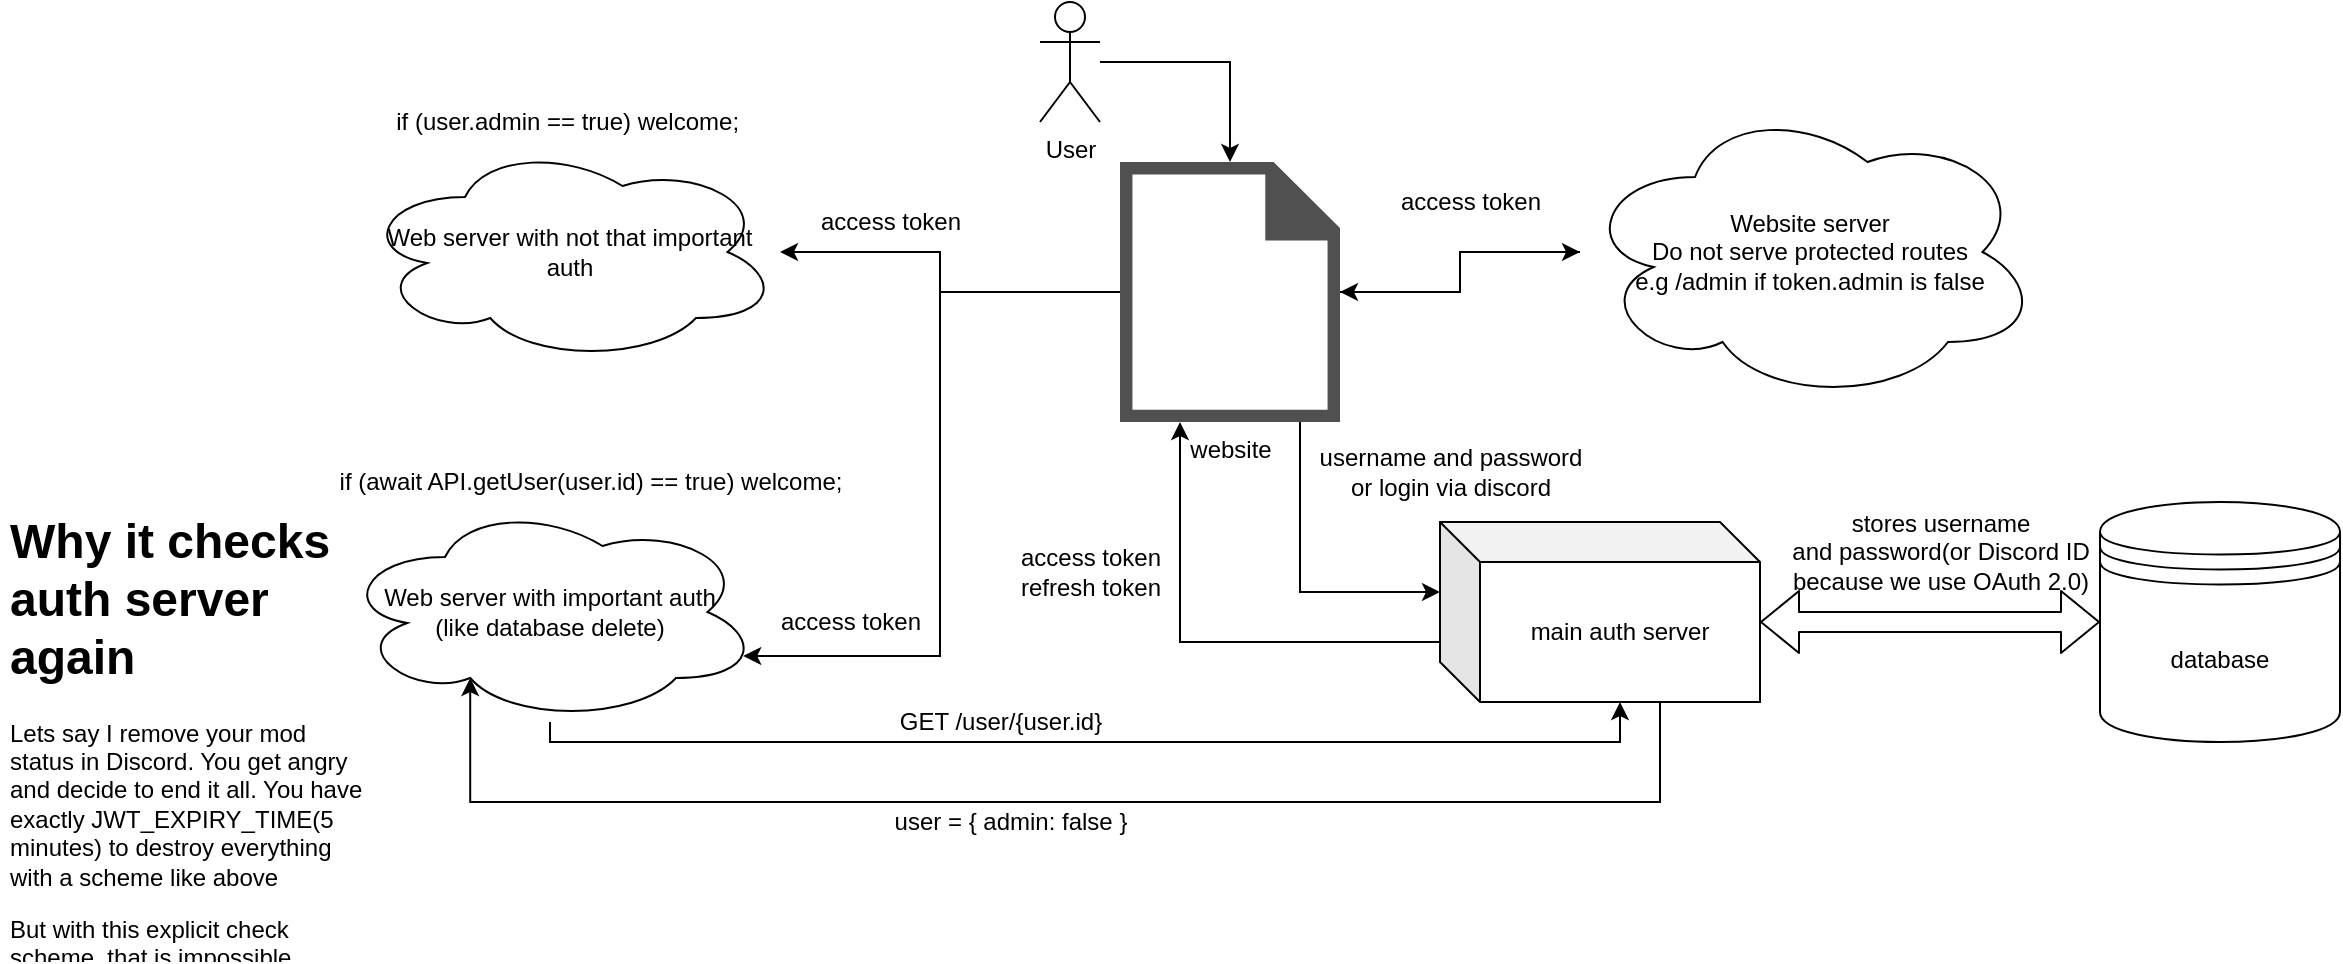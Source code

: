 <mxfile version="15.5.9" type="github">
  <diagram id="VgS3NeHeZss1k28GfrYO" name="Page-1">
    <mxGraphModel dx="1831" dy="608" grid="1" gridSize="10" guides="1" tooltips="1" connect="1" arrows="1" fold="1" page="1" pageScale="1" pageWidth="850" pageHeight="1100" math="0" shadow="0">
      <root>
        <mxCell id="0" />
        <mxCell id="1" parent="0" />
        <mxCell id="pqOWpl_3aFsIhm1obFnf-1" value="database" style="shape=datastore;whiteSpace=wrap;html=1;" parent="1" vertex="1">
          <mxGeometry x="650" y="330" width="120" height="120" as="geometry" />
        </mxCell>
        <mxCell id="pqOWpl_3aFsIhm1obFnf-14" style="edgeStyle=orthogonalEdgeStyle;rounded=0;orthogonalLoop=1;jettySize=auto;html=1;" parent="1" source="pqOWpl_3aFsIhm1obFnf-2" target="pqOWpl_3aFsIhm1obFnf-11" edge="1">
          <mxGeometry relative="1" as="geometry">
            <Array as="points">
              <mxPoint x="190" y="400" />
            </Array>
          </mxGeometry>
        </mxCell>
        <mxCell id="pqOWpl_3aFsIhm1obFnf-35" style="edgeStyle=orthogonalEdgeStyle;rounded=0;orthogonalLoop=1;jettySize=auto;html=1;entryX=0.31;entryY=0.8;entryDx=0;entryDy=0;entryPerimeter=0;" parent="1" source="pqOWpl_3aFsIhm1obFnf-2" target="pqOWpl_3aFsIhm1obFnf-25" edge="1">
          <mxGeometry relative="1" as="geometry">
            <Array as="points">
              <mxPoint x="430" y="480" />
              <mxPoint x="-165" y="480" />
            </Array>
          </mxGeometry>
        </mxCell>
        <mxCell id="pqOWpl_3aFsIhm1obFnf-2" value="main auth server" style="shape=cube;whiteSpace=wrap;html=1;boundedLbl=1;backgroundOutline=1;darkOpacity=0.05;darkOpacity2=0.1;" parent="1" vertex="1">
          <mxGeometry x="320" y="340" width="160" height="90" as="geometry" />
        </mxCell>
        <mxCell id="pqOWpl_3aFsIhm1obFnf-5" value="" style="shape=flexArrow;endArrow=classic;startArrow=classic;html=1;entryX=0;entryY=0.5;entryDx=0;entryDy=0;" parent="1" target="pqOWpl_3aFsIhm1obFnf-1" edge="1">
          <mxGeometry width="100" height="100" relative="1" as="geometry">
            <mxPoint x="480" y="390" as="sourcePoint" />
            <mxPoint x="530" y="410" as="targetPoint" />
          </mxGeometry>
        </mxCell>
        <mxCell id="pqOWpl_3aFsIhm1obFnf-13" style="edgeStyle=orthogonalEdgeStyle;rounded=0;orthogonalLoop=1;jettySize=auto;html=1;" parent="1" source="pqOWpl_3aFsIhm1obFnf-6" target="pqOWpl_3aFsIhm1obFnf-11" edge="1">
          <mxGeometry relative="1" as="geometry" />
        </mxCell>
        <mxCell id="pqOWpl_3aFsIhm1obFnf-6" value="Website server&lt;br&gt;Do not serve protected routes&lt;br&gt;e.g /admin if token.admin is false" style="ellipse;shape=cloud;whiteSpace=wrap;html=1;" parent="1" vertex="1">
          <mxGeometry x="390" y="130" width="230" height="150" as="geometry" />
        </mxCell>
        <mxCell id="pqOWpl_3aFsIhm1obFnf-12" style="edgeStyle=orthogonalEdgeStyle;rounded=0;orthogonalLoop=1;jettySize=auto;html=1;" parent="1" source="pqOWpl_3aFsIhm1obFnf-9" target="pqOWpl_3aFsIhm1obFnf-11" edge="1">
          <mxGeometry relative="1" as="geometry" />
        </mxCell>
        <mxCell id="pqOWpl_3aFsIhm1obFnf-9" value="User" style="shape=umlActor;verticalLabelPosition=bottom;verticalAlign=top;html=1;outlineConnect=0;" parent="1" vertex="1">
          <mxGeometry x="120" y="80" width="30" height="60" as="geometry" />
        </mxCell>
        <mxCell id="pqOWpl_3aFsIhm1obFnf-16" style="edgeStyle=orthogonalEdgeStyle;rounded=0;orthogonalLoop=1;jettySize=auto;html=1;" parent="1" source="pqOWpl_3aFsIhm1obFnf-11" target="pqOWpl_3aFsIhm1obFnf-6" edge="1">
          <mxGeometry relative="1" as="geometry" />
        </mxCell>
        <mxCell id="pqOWpl_3aFsIhm1obFnf-21" style="edgeStyle=orthogonalEdgeStyle;rounded=0;orthogonalLoop=1;jettySize=auto;html=1;entryX=0;entryY=0;entryDx=0;entryDy=35;entryPerimeter=0;" parent="1" source="pqOWpl_3aFsIhm1obFnf-11" target="pqOWpl_3aFsIhm1obFnf-2" edge="1">
          <mxGeometry relative="1" as="geometry">
            <Array as="points">
              <mxPoint x="250" y="375" />
            </Array>
          </mxGeometry>
        </mxCell>
        <mxCell id="pqOWpl_3aFsIhm1obFnf-26" style="edgeStyle=orthogonalEdgeStyle;rounded=0;orthogonalLoop=1;jettySize=auto;html=1;" parent="1" source="pqOWpl_3aFsIhm1obFnf-11" target="pqOWpl_3aFsIhm1obFnf-24" edge="1">
          <mxGeometry relative="1" as="geometry">
            <Array as="points">
              <mxPoint x="70" y="225" />
              <mxPoint x="70" y="205" />
            </Array>
          </mxGeometry>
        </mxCell>
        <mxCell id="pqOWpl_3aFsIhm1obFnf-28" style="edgeStyle=orthogonalEdgeStyle;rounded=0;orthogonalLoop=1;jettySize=auto;html=1;entryX=0.96;entryY=0.7;entryDx=0;entryDy=0;entryPerimeter=0;" parent="1" source="pqOWpl_3aFsIhm1obFnf-11" target="pqOWpl_3aFsIhm1obFnf-25" edge="1">
          <mxGeometry relative="1" as="geometry">
            <Array as="points">
              <mxPoint x="70" y="225" />
              <mxPoint x="70" y="407" />
            </Array>
          </mxGeometry>
        </mxCell>
        <mxCell id="pqOWpl_3aFsIhm1obFnf-11" value="website" style="pointerEvents=1;shadow=0;dashed=0;html=1;strokeColor=none;fillColor=#505050;labelPosition=center;verticalLabelPosition=bottom;verticalAlign=top;outlineConnect=0;align=center;shape=mxgraph.office.concepts.document_blank;" parent="1" vertex="1">
          <mxGeometry x="160" y="160" width="110" height="130" as="geometry" />
        </mxCell>
        <mxCell id="pqOWpl_3aFsIhm1obFnf-17" value="access token" style="text;html=1;align=center;verticalAlign=middle;resizable=0;points=[];autosize=1;strokeColor=none;" parent="1" vertex="1">
          <mxGeometry x="290" y="170" width="90" height="20" as="geometry" />
        </mxCell>
        <mxCell id="pqOWpl_3aFsIhm1obFnf-18" value="access token&lt;br&gt;refresh token" style="text;html=1;align=center;verticalAlign=middle;resizable=0;points=[];autosize=1;strokeColor=none;" parent="1" vertex="1">
          <mxGeometry x="100" y="350" width="90" height="30" as="geometry" />
        </mxCell>
        <mxCell id="pqOWpl_3aFsIhm1obFnf-19" value="stores username&lt;br&gt;and password(or Discord ID&lt;br&gt;because we use OAuth 2.0)" style="text;html=1;align=center;verticalAlign=middle;resizable=0;points=[];autosize=1;strokeColor=none;" parent="1" vertex="1">
          <mxGeometry x="490" y="330" width="160" height="50" as="geometry" />
        </mxCell>
        <mxCell id="pqOWpl_3aFsIhm1obFnf-22" value="username and password&lt;br&gt;or login via discord" style="text;html=1;align=center;verticalAlign=middle;resizable=0;points=[];autosize=1;strokeColor=none;" parent="1" vertex="1">
          <mxGeometry x="250" y="300" width="150" height="30" as="geometry" />
        </mxCell>
        <mxCell id="pqOWpl_3aFsIhm1obFnf-24" value="Web server with not that important&lt;br&gt;auth" style="ellipse;shape=cloud;whiteSpace=wrap;html=1;" parent="1" vertex="1">
          <mxGeometry x="-220" y="150" width="210" height="110" as="geometry" />
        </mxCell>
        <mxCell id="pqOWpl_3aFsIhm1obFnf-29" style="edgeStyle=orthogonalEdgeStyle;rounded=0;orthogonalLoop=1;jettySize=auto;html=1;entryX=0;entryY=0;entryDx=90;entryDy=90;entryPerimeter=0;" parent="1" source="pqOWpl_3aFsIhm1obFnf-25" target="pqOWpl_3aFsIhm1obFnf-2" edge="1">
          <mxGeometry relative="1" as="geometry">
            <Array as="points">
              <mxPoint x="-125" y="450" />
              <mxPoint x="410" y="450" />
            </Array>
          </mxGeometry>
        </mxCell>
        <mxCell id="pqOWpl_3aFsIhm1obFnf-25" value="Web server with important auth&lt;br&gt;(like database delete)" style="ellipse;shape=cloud;whiteSpace=wrap;html=1;" parent="1" vertex="1">
          <mxGeometry x="-230" y="330" width="210" height="110" as="geometry" />
        </mxCell>
        <mxCell id="pqOWpl_3aFsIhm1obFnf-27" value="access token" style="text;html=1;align=center;verticalAlign=middle;resizable=0;points=[];autosize=1;strokeColor=none;" parent="1" vertex="1">
          <mxGeometry y="180" width="90" height="20" as="geometry" />
        </mxCell>
        <mxCell id="pqOWpl_3aFsIhm1obFnf-30" value="access token" style="text;html=1;align=center;verticalAlign=middle;resizable=0;points=[];autosize=1;strokeColor=none;" parent="1" vertex="1">
          <mxGeometry x="-20" y="380" width="90" height="20" as="geometry" />
        </mxCell>
        <mxCell id="pqOWpl_3aFsIhm1obFnf-31" value="if (user.admin == true) welcome;&amp;nbsp;" style="text;html=1;align=center;verticalAlign=middle;resizable=0;points=[];autosize=1;strokeColor=none;" parent="1" vertex="1">
          <mxGeometry x="-210" y="130" width="190" height="20" as="geometry" />
        </mxCell>
        <mxCell id="pqOWpl_3aFsIhm1obFnf-32" value="if (await API.getUser(user.id) == true) welcome;" style="text;html=1;align=center;verticalAlign=middle;resizable=0;points=[];autosize=1;strokeColor=none;" parent="1" vertex="1">
          <mxGeometry x="-240" y="310" width="270" height="20" as="geometry" />
        </mxCell>
        <mxCell id="pqOWpl_3aFsIhm1obFnf-33" value="GET /user/{user.id}" style="text;html=1;align=center;verticalAlign=middle;resizable=0;points=[];autosize=1;strokeColor=none;" parent="1" vertex="1">
          <mxGeometry x="40" y="430" width="120" height="20" as="geometry" />
        </mxCell>
        <mxCell id="pqOWpl_3aFsIhm1obFnf-36" value="user = { admin: false }" style="text;html=1;align=center;verticalAlign=middle;resizable=0;points=[];autosize=1;strokeColor=none;" parent="1" vertex="1">
          <mxGeometry x="40" y="480" width="130" height="20" as="geometry" />
        </mxCell>
        <mxCell id="pqOWpl_3aFsIhm1obFnf-39" value="&lt;h1&gt;Why it checks auth server again&lt;/h1&gt;&lt;p&gt;Lets say I remove your mod status in Discord. You get angry and decide to end it all. You have exactly JWT_EXPIRY_TIME(5 minutes) to destroy everything with a scheme like above&lt;/p&gt;&lt;p&gt;But with this explicit check scheme, that is impossible.&lt;/p&gt;" style="text;html=1;strokeColor=none;fillColor=none;spacing=5;spacingTop=-20;whiteSpace=wrap;overflow=hidden;rounded=0;" parent="1" vertex="1">
          <mxGeometry x="-400" y="330" width="190" height="230" as="geometry" />
        </mxCell>
      </root>
    </mxGraphModel>
  </diagram>
</mxfile>
